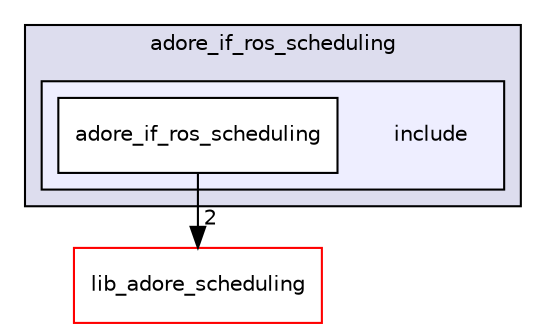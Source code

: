 digraph "/home/fascar/temp/adore/adore_scheduling/adore_if_ros_scheduling/adore_if_ros_scheduling/include" {
  compound=true
  node [ fontsize="10", fontname="Helvetica"];
  edge [ labelfontsize="10", labelfontname="Helvetica"];
  subgraph clusterdir_c07d7373d7530da756538a31fa5ce97b {
    graph [ bgcolor="#ddddee", pencolor="black", label="adore_if_ros_scheduling" fontname="Helvetica", fontsize="10", URL="dir_c07d7373d7530da756538a31fa5ce97b.html"]
  subgraph clusterdir_431cb8e4b7e721fd241321468f3c4388 {
    graph [ bgcolor="#eeeeff", pencolor="black", label="" URL="dir_431cb8e4b7e721fd241321468f3c4388.html"];
    dir_431cb8e4b7e721fd241321468f3c4388 [shape=plaintext label="include"];
  dir_4f6b74b3bec1f11e32ff8e45fb8cafcb [shape=box label="adore_if_ros_scheduling" fillcolor="white" style="filled" URL="dir_4f6b74b3bec1f11e32ff8e45fb8cafcb.html"];
  }
  }
  dir_8171a14def3bc4635c1506e381ac90d5 [shape=box label="lib_adore_scheduling" fillcolor="white" style="filled" color="red" URL="dir_8171a14def3bc4635c1506e381ac90d5.html"];
  dir_4f6b74b3bec1f11e32ff8e45fb8cafcb->dir_8171a14def3bc4635c1506e381ac90d5 [headlabel="2", labeldistance=1.5 headhref="dir_000017_000022.html"];
}
